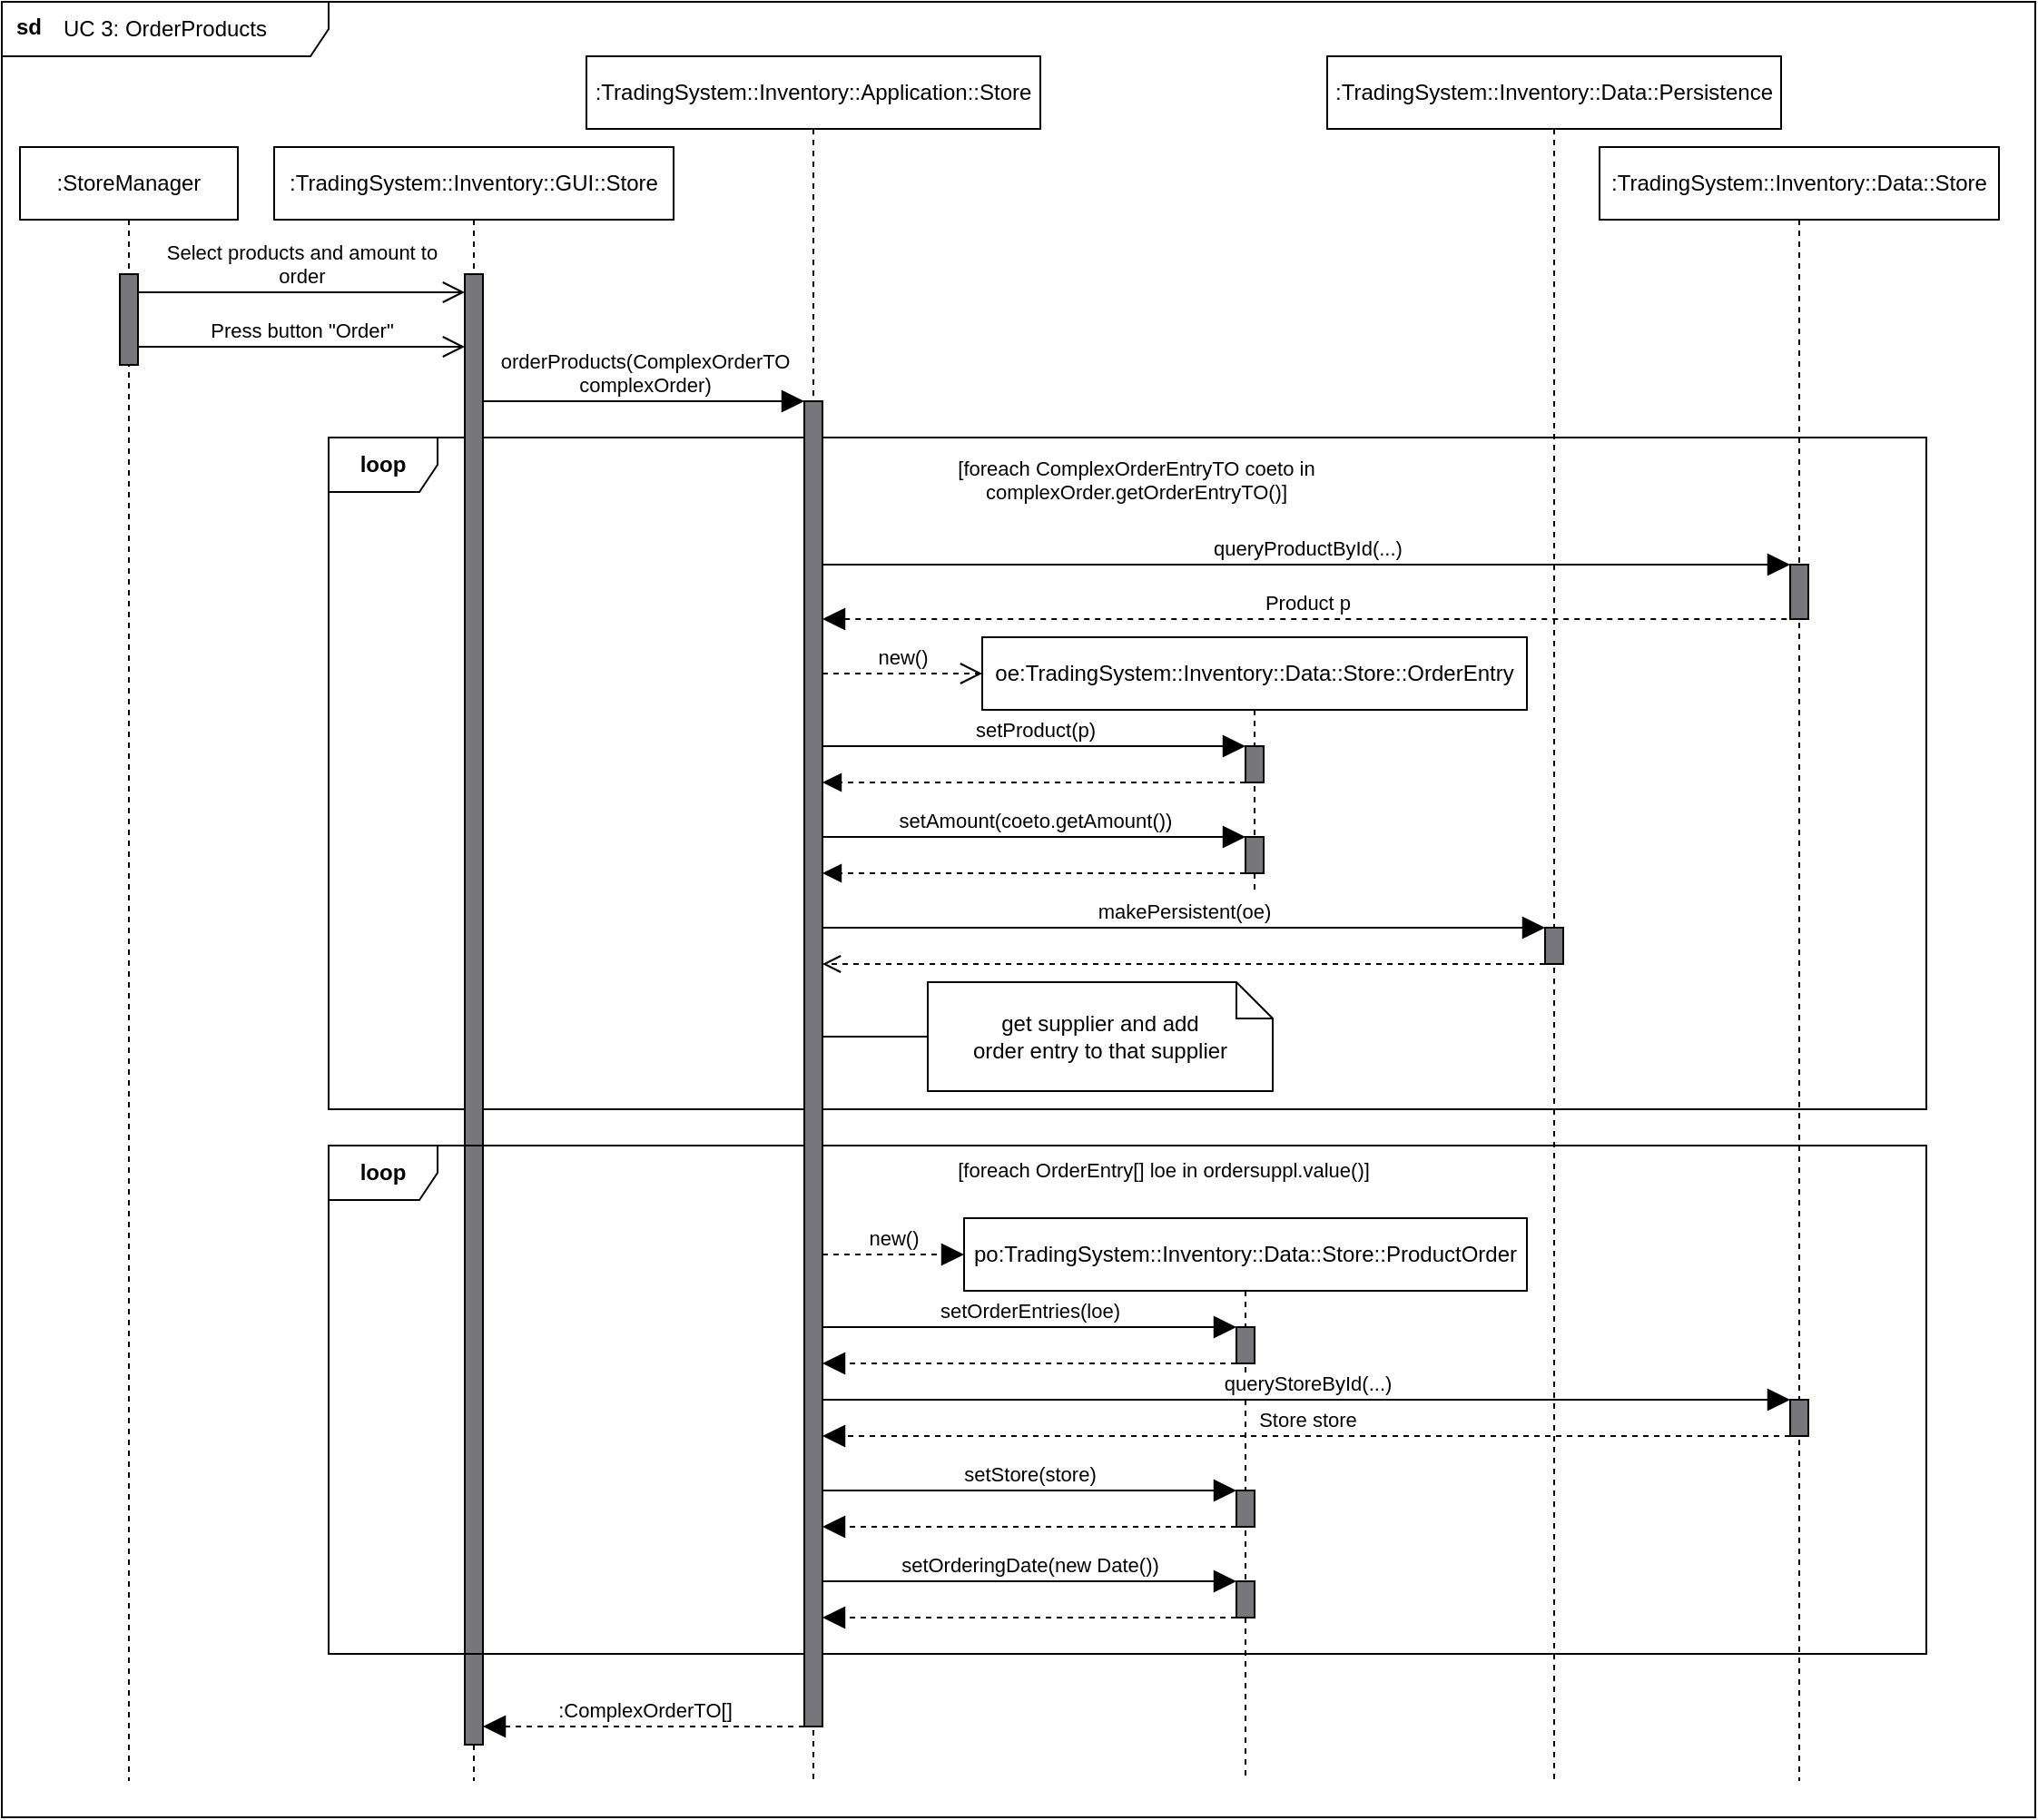 <mxfile version="15.3.0" type="device"><diagram id="7SVadJBr5LAcIyyvfWiv" name="Page-1"><mxGraphModel dx="1718" dy="926" grid="1" gridSize="10" guides="1" tooltips="1" connect="1" arrows="1" fold="1" page="1" pageScale="1" pageWidth="850" pageHeight="1100" math="0" shadow="0"><root><mxCell id="0"/><mxCell id="1" parent="0"/><mxCell id="AvG2hkQwb3qZngswOSE--1" value="UC 3: OrderProducts" style="shape=umlFrame;whiteSpace=wrap;html=1;width=180;height=30;swimlaneFillColor=#ffffff;" vertex="1" parent="1"><mxGeometry x="40" y="40" width="1120" height="1000" as="geometry"/></mxCell><mxCell id="AvG2hkQwb3qZngswOSE--2" value="sd" style="text;align=center;fontStyle=1;verticalAlign=middle;spacingLeft=3;spacingRight=3;strokeColor=none;rotatable=0;points=[[0,0.5],[1,0.5]];portConstraint=eastwest;" vertex="1" parent="1"><mxGeometry x="40" y="40" width="30" height="26" as="geometry"/></mxCell><mxCell id="AvG2hkQwb3qZngswOSE--3" value=":StoreManager" style="shape=umlLifeline;perimeter=lifelinePerimeter;whiteSpace=wrap;html=1;container=1;collapsible=0;recursiveResize=0;outlineConnect=0;" vertex="1" parent="1"><mxGeometry x="50" y="120" width="120" height="900" as="geometry"/></mxCell><mxCell id="AvG2hkQwb3qZngswOSE--8" value="" style="html=1;points=[];perimeter=orthogonalPerimeter;labelBackgroundColor=none;fillColor=#77767B;" vertex="1" parent="AvG2hkQwb3qZngswOSE--3"><mxGeometry x="55" y="70" width="10" height="50" as="geometry"/></mxCell><mxCell id="AvG2hkQwb3qZngswOSE--6" value=":TradingSystem::Inventory::Data::Persistence" style="shape=umlLifeline;perimeter=lifelinePerimeter;whiteSpace=wrap;html=1;container=1;collapsible=0;recursiveResize=0;outlineConnect=0;" vertex="1" parent="1"><mxGeometry x="770" y="70" width="250" height="950" as="geometry"/></mxCell><mxCell id="AvG2hkQwb3qZngswOSE--10" value="&lt;div&gt;Select products and amount to &lt;br&gt;&lt;/div&gt;&lt;div&gt;order&lt;/div&gt;" style="html=1;verticalAlign=bottom;endArrow=open;endSize=10;startSize=10;endFill=0;" edge="1" parent="1" source="AvG2hkQwb3qZngswOSE--8" target="AvG2hkQwb3qZngswOSE--9"><mxGeometry width="80" relative="1" as="geometry"><mxPoint x="150" y="200" as="sourcePoint"/><mxPoint x="300" y="200" as="targetPoint"/><Array as="points"><mxPoint x="250" y="200"/></Array></mxGeometry></mxCell><mxCell id="AvG2hkQwb3qZngswOSE--11" value="Press button &quot;Order&quot;" style="html=1;verticalAlign=bottom;endArrow=open;endSize=10;startSize=10;endFill=0;" edge="1" parent="1" source="AvG2hkQwb3qZngswOSE--8" target="AvG2hkQwb3qZngswOSE--9"><mxGeometry width="80" relative="1" as="geometry"><mxPoint x="140" y="240" as="sourcePoint"/><mxPoint x="220" y="240" as="targetPoint"/><Array as="points"><mxPoint x="140" y="230"/></Array></mxGeometry></mxCell><mxCell id="AvG2hkQwb3qZngswOSE--13" value="&lt;b&gt;loop&lt;/b&gt;" style="shape=umlFrame;whiteSpace=wrap;html=1;labelBackgroundColor=none;fillColor=none;gradientColor=none;" vertex="1" parent="1"><mxGeometry x="220" y="280" width="880" height="370" as="geometry"/></mxCell><mxCell id="AvG2hkQwb3qZngswOSE--4" value=":TradingSystem::Inventory::GUI::Store" style="shape=umlLifeline;perimeter=lifelinePerimeter;whiteSpace=wrap;html=1;container=1;collapsible=0;recursiveResize=0;outlineConnect=0;" vertex="1" parent="1"><mxGeometry x="190" y="120" width="220" height="900" as="geometry"/></mxCell><mxCell id="AvG2hkQwb3qZngswOSE--9" value="" style="html=1;points=[];perimeter=orthogonalPerimeter;labelBackgroundColor=none;fillColor=#77767B;" vertex="1" parent="AvG2hkQwb3qZngswOSE--4"><mxGeometry x="105" y="70" width="10" height="810" as="geometry"/></mxCell><mxCell id="AvG2hkQwb3qZngswOSE--15" value="&lt;div&gt;orderProducts(ComplexOrderTO&lt;/div&gt;&lt;div&gt;complexOrder)&lt;/div&gt;" style="html=1;verticalAlign=bottom;endArrow=block;startSize=10;endSize=10;labelBackgroundColor=none;" edge="1" parent="1" source="AvG2hkQwb3qZngswOSE--9" target="AvG2hkQwb3qZngswOSE--14"><mxGeometry width="80" relative="1" as="geometry"><mxPoint x="320" y="260" as="sourcePoint"/><mxPoint x="400" y="260" as="targetPoint"/><Array as="points"><mxPoint x="390" y="260"/></Array></mxGeometry></mxCell><mxCell id="AvG2hkQwb3qZngswOSE--17" value="[foreach ComplexOrderEntryTO coeto in&#xA;complexOrder.getOrderEntryTO()]" style="text;align=center;fontStyle=0;verticalAlign=middle;spacingLeft=3;spacingRight=3;strokeColor=none;rotatable=0;points=[[0,0.5],[1,0.5]];portConstraint=eastwest;labelBackgroundColor=none;fillColor=none;gradientColor=none;labelBorderColor=none;fontSize=11;" vertex="1" parent="1"><mxGeometry x="550" y="290" width="230" height="26" as="geometry"/></mxCell><mxCell id="AvG2hkQwb3qZngswOSE--18" value="oe:TradingSystem::Inventory::Data::Store::OrderEntry" style="shape=umlLifeline;perimeter=lifelinePerimeter;whiteSpace=wrap;html=1;container=1;collapsible=0;recursiveResize=0;outlineConnect=0;labelBackgroundColor=none;fillColor=none;gradientColor=none;align=center;verticalAlign=middle;" vertex="1" parent="1"><mxGeometry x="580" y="390" width="300" height="140" as="geometry"/></mxCell><mxCell id="AvG2hkQwb3qZngswOSE--25" value="" style="html=1;points=[];perimeter=orthogonalPerimeter;labelBackgroundColor=none;fillColor=#77767B;gradientColor=none;align=center;verticalAlign=middle;" vertex="1" parent="AvG2hkQwb3qZngswOSE--18"><mxGeometry x="145" y="60" width="10" height="20" as="geometry"/></mxCell><mxCell id="AvG2hkQwb3qZngswOSE--28" value="" style="html=1;points=[];perimeter=orthogonalPerimeter;labelBackgroundColor=none;fillColor=#77767B;gradientColor=none;align=center;verticalAlign=middle;" vertex="1" parent="AvG2hkQwb3qZngswOSE--18"><mxGeometry x="145" y="110" width="10" height="20" as="geometry"/></mxCell><mxCell id="AvG2hkQwb3qZngswOSE--20" value="queryProductById(...)" style="html=1;verticalAlign=bottom;endArrow=block;labelBackgroundColor=none;startSize=10;endSize=10;" edge="1" parent="1" source="AvG2hkQwb3qZngswOSE--14" target="AvG2hkQwb3qZngswOSE--19"><mxGeometry width="80" relative="1" as="geometry"><mxPoint x="550" y="350" as="sourcePoint"/><mxPoint x="630" y="350" as="targetPoint"/><Array as="points"><mxPoint x="900" y="350"/></Array></mxGeometry></mxCell><mxCell id="AvG2hkQwb3qZngswOSE--21" value="Product p" style="html=1;verticalAlign=bottom;endArrow=none;labelBackgroundColor=none;startSize=10;endSize=10;endFill=0;startArrow=block;startFill=1;dashed=1;" edge="1" parent="1" source="AvG2hkQwb3qZngswOSE--14" target="AvG2hkQwb3qZngswOSE--19"><mxGeometry width="80" relative="1" as="geometry"><mxPoint x="640" y="380" as="sourcePoint"/><mxPoint x="720" y="380" as="targetPoint"/></mxGeometry></mxCell><mxCell id="AvG2hkQwb3qZngswOSE--26" value="setProduct(p)" style="html=1;verticalAlign=bottom;endArrow=block;entryX=0;entryY=0;labelBackgroundColor=none;startSize=10;endSize=10;" edge="1" target="AvG2hkQwb3qZngswOSE--25" parent="1" source="AvG2hkQwb3qZngswOSE--14"><mxGeometry relative="1" as="geometry"><mxPoint x="656" y="465" as="sourcePoint"/></mxGeometry></mxCell><mxCell id="AvG2hkQwb3qZngswOSE--27" value="" style="html=1;verticalAlign=top;endArrow=block;dashed=1;endSize=8;exitX=0;exitY=0.95;labelBackgroundColor=none;labelPosition=center;verticalLabelPosition=bottom;align=center;endFill=1;" edge="1" parent="1" target="AvG2hkQwb3qZngswOSE--14"><mxGeometry relative="1" as="geometry"><mxPoint x="495" y="470" as="targetPoint"/><mxPoint x="725" y="470" as="sourcePoint"/></mxGeometry></mxCell><mxCell id="AvG2hkQwb3qZngswOSE--29" value="setAmount(coeto.getAmount())" style="html=1;verticalAlign=bottom;endArrow=block;entryX=0;entryY=0;labelBackgroundColor=none;startSize=10;endSize=10;" edge="1" target="AvG2hkQwb3qZngswOSE--28" parent="1" source="AvG2hkQwb3qZngswOSE--14"><mxGeometry relative="1" as="geometry"><mxPoint x="655" y="500" as="sourcePoint"/></mxGeometry></mxCell><mxCell id="AvG2hkQwb3qZngswOSE--30" value="" style="html=1;verticalAlign=bottom;endArrow=block;dashed=1;endSize=8;exitX=0;exitY=0.95;labelBackgroundColor=none;endFill=1;" edge="1" parent="1" target="AvG2hkQwb3qZngswOSE--14"><mxGeometry relative="1" as="geometry"><mxPoint x="495" y="520" as="targetPoint"/><mxPoint x="725" y="520" as="sourcePoint"/><Array as="points"/></mxGeometry></mxCell><mxCell id="AvG2hkQwb3qZngswOSE--31" value="" style="html=1;points=[];perimeter=orthogonalPerimeter;labelBackgroundColor=none;fillColor=#77767B;gradientColor=none;align=center;verticalAlign=middle;" vertex="1" parent="1"><mxGeometry x="890" y="550" width="10" height="20" as="geometry"/></mxCell><mxCell id="AvG2hkQwb3qZngswOSE--32" value="makePersistent(oe)" style="html=1;verticalAlign=bottom;endArrow=block;entryX=0;entryY=0;labelBackgroundColor=none;startSize=10;endSize=10;" edge="1" target="AvG2hkQwb3qZngswOSE--31" parent="1" source="AvG2hkQwb3qZngswOSE--14"><mxGeometry relative="1" as="geometry"><mxPoint x="820" y="510" as="sourcePoint"/></mxGeometry></mxCell><mxCell id="AvG2hkQwb3qZngswOSE--33" value="" style="html=1;verticalAlign=bottom;endArrow=open;dashed=1;endSize=8;labelBackgroundColor=none;" edge="1" source="AvG2hkQwb3qZngswOSE--31" parent="1" target="AvG2hkQwb3qZngswOSE--14"><mxGeometry relative="1" as="geometry"><mxPoint x="495" y="580.5" as="targetPoint"/><mxPoint x="890" y="580.5" as="sourcePoint"/><Array as="points"><mxPoint x="730" y="570"/></Array></mxGeometry></mxCell><mxCell id="AvG2hkQwb3qZngswOSE--35" style="edgeStyle=orthogonalEdgeStyle;rounded=0;orthogonalLoop=1;jettySize=auto;html=1;labelBackgroundColor=none;startArrow=none;startFill=0;endArrow=none;endFill=0;startSize=10;endSize=10;" edge="1" parent="1" source="AvG2hkQwb3qZngswOSE--34" target="AvG2hkQwb3qZngswOSE--14"><mxGeometry relative="1" as="geometry"><Array as="points"><mxPoint x="510" y="610"/><mxPoint x="510" y="610"/></Array></mxGeometry></mxCell><mxCell id="AvG2hkQwb3qZngswOSE--37" value="&lt;b&gt;loop&lt;/b&gt;" style="shape=umlFrame;whiteSpace=wrap;html=1;labelBackgroundColor=none;fillColor=none;gradientColor=none;align=center;verticalAlign=middle;" vertex="1" parent="1"><mxGeometry x="220" y="670" width="880" height="280" as="geometry"/></mxCell><mxCell id="AvG2hkQwb3qZngswOSE--34" value="&lt;div&gt;get supplier and add&lt;/div&gt;&lt;div&gt;order entry to that supplier&lt;br&gt;&lt;/div&gt;" style="shape=note;size=20;whiteSpace=wrap;html=1;labelBackgroundColor=none;fillColor=none;gradientColor=none;align=center;verticalAlign=middle;" vertex="1" parent="1"><mxGeometry x="550" y="580" width="190" height="60" as="geometry"/></mxCell><mxCell id="AvG2hkQwb3qZngswOSE--38" value="[foreach OrderEntry[] loe in ordersuppl.value()]" style="text;align=center;fontStyle=0;verticalAlign=middle;spacingLeft=3;spacingRight=3;strokeColor=none;rotatable=0;points=[[0,0.5],[1,0.5]];portConstraint=eastwest;labelBackgroundColor=none;fillColor=none;gradientColor=none;html=0;fontSize=11;" vertex="1" parent="1"><mxGeometry x="550" y="670" width="260" height="26" as="geometry"/></mxCell><mxCell id="AvG2hkQwb3qZngswOSE--39" value="po:TradingSystem::Inventory::Data::Store::ProductOrder" style="shape=umlLifeline;perimeter=lifelinePerimeter;whiteSpace=wrap;html=1;container=1;collapsible=0;recursiveResize=0;outlineConnect=0;labelBackgroundColor=none;fillColor=none;gradientColor=none;align=center;verticalAlign=middle;" vertex="1" parent="1"><mxGeometry x="570" y="710" width="310" height="310" as="geometry"/></mxCell><mxCell id="AvG2hkQwb3qZngswOSE--43" value="" style="html=1;points=[];perimeter=orthogonalPerimeter;labelBackgroundColor=none;fillColor=#77767B;gradientColor=none;align=center;verticalAlign=middle;" vertex="1" parent="AvG2hkQwb3qZngswOSE--39"><mxGeometry x="150" y="60" width="10" height="20" as="geometry"/></mxCell><mxCell id="AvG2hkQwb3qZngswOSE--50" value="Store store" style="html=1;verticalAlign=bottom;endArrow=block;dashed=1;endSize=10;labelBackgroundColor=none;endFill=1;startSize=10;" edge="1" source="AvG2hkQwb3qZngswOSE--48" parent="AvG2hkQwb3qZngswOSE--39"><mxGeometry relative="1" as="geometry"><mxPoint x="-78" y="120" as="targetPoint"/><mxPoint x="460.0" y="120" as="sourcePoint"/></mxGeometry></mxCell><mxCell id="AvG2hkQwb3qZngswOSE--51" value="" style="html=1;points=[];perimeter=orthogonalPerimeter;labelBackgroundColor=none;fillColor=#77767B;gradientColor=none;align=center;verticalAlign=middle;" vertex="1" parent="AvG2hkQwb3qZngswOSE--39"><mxGeometry x="150" y="150" width="10" height="20" as="geometry"/></mxCell><mxCell id="AvG2hkQwb3qZngswOSE--54" value="" style="html=1;points=[];perimeter=orthogonalPerimeter;labelBackgroundColor=none;fillColor=#77767B;gradientColor=none;align=center;verticalAlign=middle;" vertex="1" parent="AvG2hkQwb3qZngswOSE--39"><mxGeometry x="150" y="200" width="10" height="20" as="geometry"/></mxCell><mxCell id="AvG2hkQwb3qZngswOSE--42" value="new()" style="html=1;verticalAlign=bottom;endArrow=block;dashed=1;labelBackgroundColor=none;startSize=10;endSize=10;" edge="1" parent="1" source="AvG2hkQwb3qZngswOSE--14"><mxGeometry width="80" relative="1" as="geometry"><mxPoint x="510" y="730" as="sourcePoint"/><mxPoint x="570" y="730" as="targetPoint"/></mxGeometry></mxCell><mxCell id="AvG2hkQwb3qZngswOSE--5" value=":TradingSystem::Inventory::Application::Store" style="shape=umlLifeline;perimeter=lifelinePerimeter;whiteSpace=wrap;html=1;container=1;collapsible=0;recursiveResize=0;outlineConnect=0;" vertex="1" parent="1"><mxGeometry x="362" y="70" width="250" height="950" as="geometry"/></mxCell><mxCell id="AvG2hkQwb3qZngswOSE--14" value="" style="html=1;points=[];perimeter=orthogonalPerimeter;labelBackgroundColor=none;fillColor=#77767B;" vertex="1" parent="AvG2hkQwb3qZngswOSE--5"><mxGeometry x="120" y="190" width="10" height="730" as="geometry"/></mxCell><mxCell id="AvG2hkQwb3qZngswOSE--41" value="new()" style="html=1;verticalAlign=bottom;endArrow=open;labelBackgroundColor=none;startSize=10;endSize=10;dashed=1;endFill=0;" edge="1" parent="AvG2hkQwb3qZngswOSE--5" source="AvG2hkQwb3qZngswOSE--14"><mxGeometry width="80" relative="1" as="geometry"><mxPoint x="158" y="340" as="sourcePoint"/><mxPoint x="218" y="340" as="targetPoint"/></mxGeometry></mxCell><mxCell id="AvG2hkQwb3qZngswOSE--44" value="setOrderEntries(loe)" style="html=1;verticalAlign=bottom;endArrow=block;entryX=0;entryY=0;labelBackgroundColor=none;startSize=10;endSize=10;" edge="1" target="AvG2hkQwb3qZngswOSE--43" parent="1" source="AvG2hkQwb3qZngswOSE--14"><mxGeometry relative="1" as="geometry"><mxPoint x="530" y="780" as="sourcePoint"/></mxGeometry></mxCell><mxCell id="AvG2hkQwb3qZngswOSE--45" value="" style="html=1;verticalAlign=bottom;endArrow=block;dashed=1;endSize=10;exitX=0;exitY=0.95;labelBackgroundColor=none;endFill=1;startSize=10;" edge="1" parent="1"><mxGeometry relative="1" as="geometry"><mxPoint x="492" y="790" as="targetPoint"/><mxPoint x="720" y="790" as="sourcePoint"/></mxGeometry></mxCell><mxCell id="AvG2hkQwb3qZngswOSE--49" value="queryStoreById(...)" style="html=1;verticalAlign=bottom;endArrow=block;entryX=0;entryY=0;labelBackgroundColor=default;startSize=10;endSize=10;" edge="1" target="AvG2hkQwb3qZngswOSE--48" parent="1" source="AvG2hkQwb3qZngswOSE--14"><mxGeometry relative="1" as="geometry"><mxPoint x="520" y="810" as="sourcePoint"/></mxGeometry></mxCell><mxCell id="AvG2hkQwb3qZngswOSE--52" value="setStore(store)" style="html=1;verticalAlign=bottom;endArrow=block;entryX=0;entryY=0;labelBackgroundColor=default;startSize=10;endSize=10;" edge="1" target="AvG2hkQwb3qZngswOSE--51" parent="1" source="AvG2hkQwb3qZngswOSE--14"><mxGeometry relative="1" as="geometry"><mxPoint x="650" y="850" as="sourcePoint"/></mxGeometry></mxCell><mxCell id="AvG2hkQwb3qZngswOSE--53" value="" style="html=1;verticalAlign=bottom;endArrow=block;dashed=1;endSize=10;exitX=0;exitY=0.95;labelBackgroundColor=default;startSize=10;endFill=1;" edge="1" parent="1"><mxGeometry relative="1" as="geometry"><mxPoint x="492" y="880" as="targetPoint"/><mxPoint x="720" y="880" as="sourcePoint"/></mxGeometry></mxCell><mxCell id="AvG2hkQwb3qZngswOSE--55" value="setOrderingDate(new Date())" style="html=1;verticalAlign=bottom;endArrow=block;entryX=0;entryY=0;labelBackgroundColor=default;startSize=10;endSize=10;" edge="1" target="AvG2hkQwb3qZngswOSE--54" parent="1" source="AvG2hkQwb3qZngswOSE--14"><mxGeometry relative="1" as="geometry"><mxPoint x="650" y="910" as="sourcePoint"/></mxGeometry></mxCell><mxCell id="AvG2hkQwb3qZngswOSE--56" value="" style="html=1;verticalAlign=bottom;endArrow=block;dashed=1;endSize=10;exitX=0;exitY=0.95;labelBackgroundColor=default;startSize=10;endFill=1;" edge="1" parent="1"><mxGeometry relative="1" as="geometry"><mxPoint x="492" y="930" as="targetPoint"/><mxPoint x="720" y="930" as="sourcePoint"/></mxGeometry></mxCell><mxCell id="AvG2hkQwb3qZngswOSE--59" value=":ComplexOrderTO[]" style="html=1;verticalAlign=bottom;endArrow=block;dashed=1;endSize=10;labelBackgroundColor=default;endFill=1;startSize=10;" edge="1" parent="1" source="AvG2hkQwb3qZngswOSE--14" target="AvG2hkQwb3qZngswOSE--9"><mxGeometry relative="1" as="geometry"><mxPoint x="450" y="1000" as="sourcePoint"/><mxPoint x="370" y="1000" as="targetPoint"/><Array as="points"><mxPoint x="430" y="990"/></Array></mxGeometry></mxCell><mxCell id="AvG2hkQwb3qZngswOSE--7" value=":TradingSystem::Inventory::Data::Store" style="shape=umlLifeline;perimeter=lifelinePerimeter;whiteSpace=wrap;html=1;container=1;collapsible=0;recursiveResize=0;outlineConnect=0;" vertex="1" parent="1"><mxGeometry x="920" y="120" width="220" height="900" as="geometry"/></mxCell><mxCell id="AvG2hkQwb3qZngswOSE--48" value="" style="html=1;points=[];perimeter=orthogonalPerimeter;labelBackgroundColor=none;fillColor=#77767B;gradientColor=none;align=center;verticalAlign=middle;" vertex="1" parent="AvG2hkQwb3qZngswOSE--7"><mxGeometry x="105" y="690" width="10" height="20" as="geometry"/></mxCell><mxCell id="AvG2hkQwb3qZngswOSE--19" value="" style="html=1;points=[];perimeter=orthogonalPerimeter;labelBackgroundColor=none;fillColor=#77767B;gradientColor=none;align=center;verticalAlign=middle;" vertex="1" parent="AvG2hkQwb3qZngswOSE--7"><mxGeometry x="105" y="230" width="10" height="30" as="geometry"/></mxCell></root></mxGraphModel></diagram></mxfile>